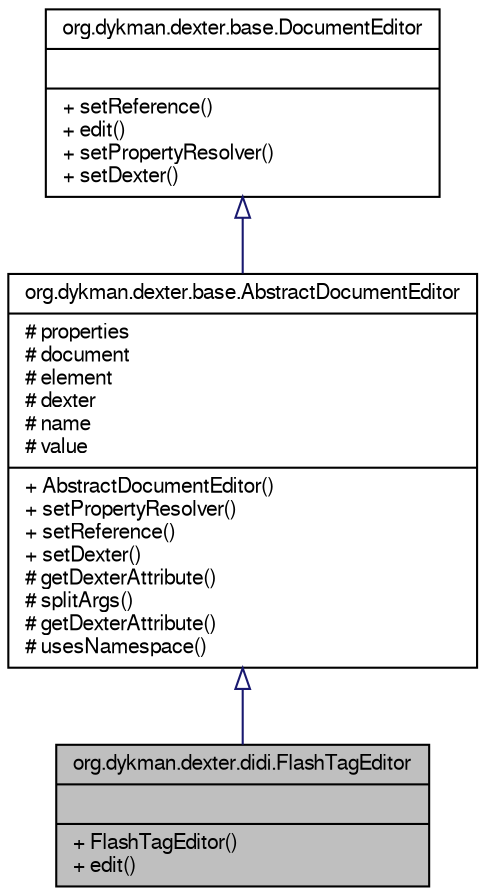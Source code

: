 digraph G
{
  bgcolor="transparent";
  edge [fontname="FreeSans",fontsize=10,labelfontname="FreeSans",labelfontsize=10];
  node [fontname="FreeSans",fontsize=10,shape=record];
  Node1 [label="{org.dykman.dexter.didi.FlashTagEditor\n||+ FlashTagEditor()\l+ edit()\l}",height=0.2,width=0.4,color="black", fillcolor="grey75", style="filled" fontcolor="black"];
  Node2 -> Node1 [dir=back,color="midnightblue",fontsize=10,style="solid",arrowtail="empty",fontname="FreeSans"];
  Node2 [label="{org.dykman.dexter.base.AbstractDocumentEditor\n|# properties\l# document\l# element\l# dexter\l# name\l# value\l|+ AbstractDocumentEditor()\l+ setPropertyResolver()\l+ setReference()\l+ setDexter()\l# getDexterAttribute()\l# splitArgs()\l# getDexterAttribute()\l# usesNamespace()\l}",height=0.2,width=0.4,color="black",URL="$classorg_1_1dykman_1_1dexter_1_1base_1_1AbstractDocumentEditor.html"];
  Node3 -> Node2 [dir=back,color="midnightblue",fontsize=10,style="solid",arrowtail="empty",fontname="FreeSans"];
  Node3 [label="{org.dykman.dexter.base.DocumentEditor\n||+ setReference()\l+ edit()\l+ setPropertyResolver()\l+ setDexter()\l}",height=0.2,width=0.4,color="black",URL="$interfaceorg_1_1dykman_1_1dexter_1_1base_1_1DocumentEditor.html"];
}
